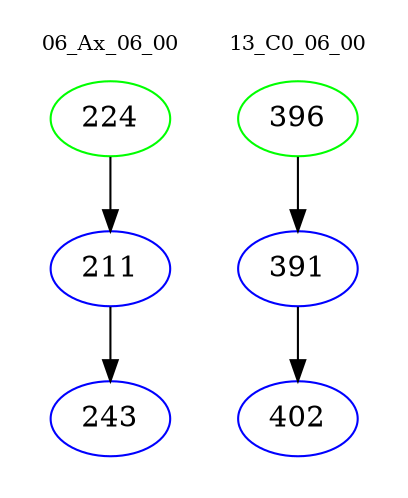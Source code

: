 digraph{
subgraph cluster_0 {
color = white
label = "06_Ax_06_00";
fontsize=10;
T0_224 [label="224", color="green"]
T0_224 -> T0_211 [color="black"]
T0_211 [label="211", color="blue"]
T0_211 -> T0_243 [color="black"]
T0_243 [label="243", color="blue"]
}
subgraph cluster_1 {
color = white
label = "13_C0_06_00";
fontsize=10;
T1_396 [label="396", color="green"]
T1_396 -> T1_391 [color="black"]
T1_391 [label="391", color="blue"]
T1_391 -> T1_402 [color="black"]
T1_402 [label="402", color="blue"]
}
}
